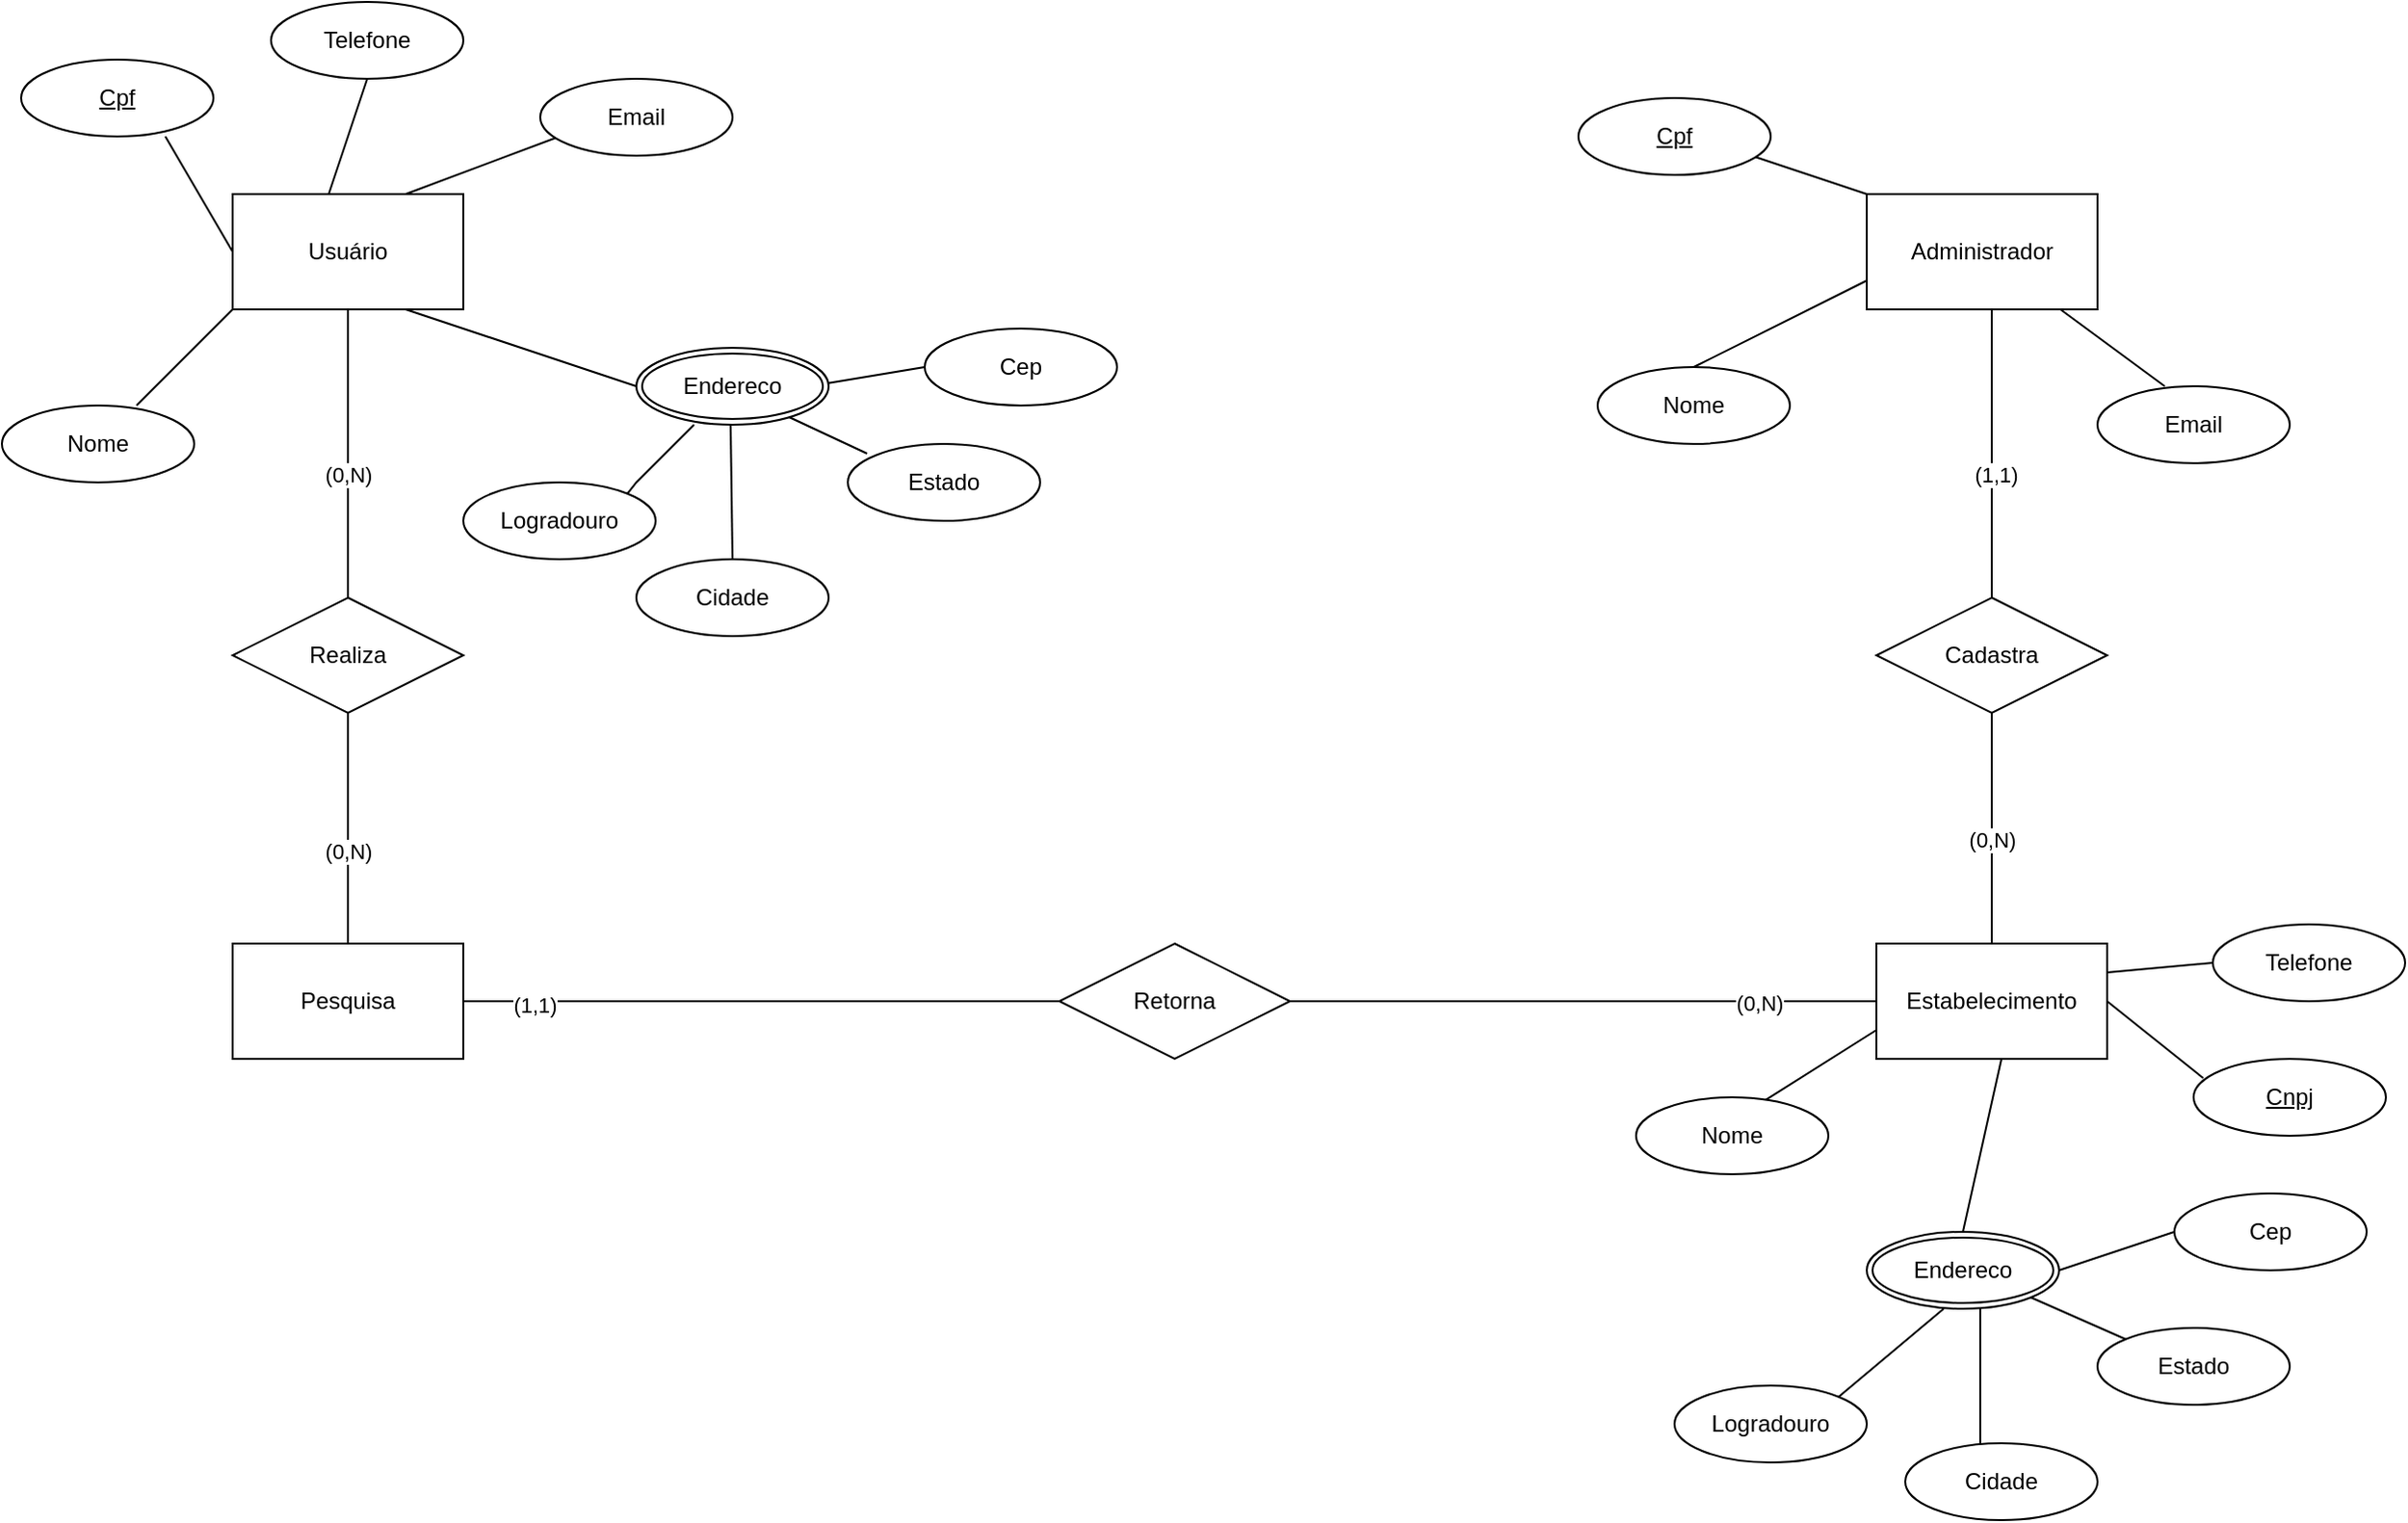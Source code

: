 <mxfile version="24.0.7" type="github">
  <diagram id="R2lEEEUBdFMjLlhIrx00" name="Page-1">
    <mxGraphModel dx="2284" dy="772" grid="1" gridSize="10" guides="1" tooltips="1" connect="1" arrows="1" fold="1" page="1" pageScale="1" pageWidth="850" pageHeight="1100" math="0" shadow="0" extFonts="Permanent Marker^https://fonts.googleapis.com/css?family=Permanent+Marker">
      <root>
        <mxCell id="0" />
        <mxCell id="1" parent="0" />
        <mxCell id="0bj0F2d6VQSBTGt14_5Z-1" value="Usuário" style="rounded=0;whiteSpace=wrap;html=1;" parent="1" vertex="1">
          <mxGeometry x="-490" y="130" width="120" height="60" as="geometry" />
        </mxCell>
        <mxCell id="0bj0F2d6VQSBTGt14_5Z-2" value="Pesquisa" style="rounded=0;whiteSpace=wrap;html=1;" parent="1" vertex="1">
          <mxGeometry x="-490" y="520" width="120" height="60" as="geometry" />
        </mxCell>
        <mxCell id="0bj0F2d6VQSBTGt14_5Z-3" value="Administrador" style="rounded=0;whiteSpace=wrap;html=1;" parent="1" vertex="1">
          <mxGeometry x="360" y="130" width="120" height="60" as="geometry" />
        </mxCell>
        <mxCell id="0bj0F2d6VQSBTGt14_5Z-4" value="Estabelecimento" style="rounded=0;whiteSpace=wrap;html=1;" parent="1" vertex="1">
          <mxGeometry x="365" y="520" width="120" height="60" as="geometry" />
        </mxCell>
        <mxCell id="0bj0F2d6VQSBTGt14_5Z-19" value="" style="endArrow=none;html=1;rounded=0;" parent="1" edge="1">
          <mxGeometry width="50" height="50" relative="1" as="geometry">
            <mxPoint x="-540" y="240" as="sourcePoint" />
            <mxPoint x="-490" y="190" as="targetPoint" />
          </mxGeometry>
        </mxCell>
        <mxCell id="0bj0F2d6VQSBTGt14_5Z-20" value="" style="endArrow=none;html=1;rounded=0;" parent="1" edge="1">
          <mxGeometry width="50" height="50" relative="1" as="geometry">
            <mxPoint x="-400" y="130" as="sourcePoint" />
            <mxPoint x="-320" y="100" as="targetPoint" />
            <Array as="points">
              <mxPoint x="-400" y="130" />
            </Array>
          </mxGeometry>
        </mxCell>
        <mxCell id="0bj0F2d6VQSBTGt14_5Z-21" value="" style="endArrow=none;html=1;rounded=0;exitX=0;exitY=0.5;exitDx=0;exitDy=0;entryX=0.75;entryY=1;entryDx=0;entryDy=0;" parent="1" target="0bj0F2d6VQSBTGt14_5Z-1" edge="1">
          <mxGeometry width="50" height="50" relative="1" as="geometry">
            <mxPoint x="-280" y="230" as="sourcePoint" />
            <mxPoint x="-90" y="120" as="targetPoint" />
            <Array as="points" />
          </mxGeometry>
        </mxCell>
        <mxCell id="0bj0F2d6VQSBTGt14_5Z-25" value="" style="endArrow=none;html=1;rounded=0;" parent="1" target="0bj0F2d6VQSBTGt14_5Z-3" edge="1">
          <mxGeometry width="50" height="50" relative="1" as="geometry">
            <mxPoint x="515" y="230" as="sourcePoint" />
            <mxPoint x="565" y="180" as="targetPoint" />
          </mxGeometry>
        </mxCell>
        <mxCell id="0bj0F2d6VQSBTGt14_5Z-26" value="" style="endArrow=none;html=1;rounded=0;entryX=0.5;entryY=1;entryDx=0;entryDy=0;exitX=0;exitY=0;exitDx=0;exitDy=0;" parent="1" source="0bj0F2d6VQSBTGt14_5Z-3" edge="1">
          <mxGeometry width="50" height="50" relative="1" as="geometry">
            <mxPoint x="310" y="180" as="sourcePoint" />
            <mxPoint x="300" y="110" as="targetPoint" />
          </mxGeometry>
        </mxCell>
        <mxCell id="0bj0F2d6VQSBTGt14_5Z-27" value="" style="endArrow=none;html=1;rounded=0;entryX=0;entryY=0.75;entryDx=0;entryDy=0;" parent="1" target="0bj0F2d6VQSBTGt14_5Z-3" edge="1">
          <mxGeometry width="50" height="50" relative="1" as="geometry">
            <mxPoint x="270" y="220" as="sourcePoint" />
            <mxPoint x="320" y="170" as="targetPoint" />
            <Array as="points" />
          </mxGeometry>
        </mxCell>
        <mxCell id="0bj0F2d6VQSBTGt14_5Z-30" value="Realiza" style="shape=rhombus;perimeter=rhombusPerimeter;whiteSpace=wrap;html=1;align=center;" parent="1" vertex="1">
          <mxGeometry x="-490" y="340" width="120" height="60" as="geometry" />
        </mxCell>
        <mxCell id="0bj0F2d6VQSBTGt14_5Z-31" value="Cadastra" style="shape=rhombus;perimeter=rhombusPerimeter;whiteSpace=wrap;html=1;align=center;" parent="1" vertex="1">
          <mxGeometry x="365" y="340" width="120" height="60" as="geometry" />
        </mxCell>
        <mxCell id="0bj0F2d6VQSBTGt14_5Z-32" value="Retorna" style="shape=rhombus;perimeter=rhombusPerimeter;whiteSpace=wrap;html=1;align=center;" parent="1" vertex="1">
          <mxGeometry x="-60" y="520" width="120" height="60" as="geometry" />
        </mxCell>
        <mxCell id="0bj0F2d6VQSBTGt14_5Z-34" value="Cpf" style="ellipse;whiteSpace=wrap;html=1;align=center;fontStyle=4;" parent="1" vertex="1">
          <mxGeometry x="-600" y="60" width="100" height="40" as="geometry" />
        </mxCell>
        <mxCell id="0bj0F2d6VQSBTGt14_5Z-35" value="Logradouro" style="ellipse;whiteSpace=wrap;html=1;align=center;" parent="1" vertex="1">
          <mxGeometry x="-370" y="280" width="100" height="40" as="geometry" />
        </mxCell>
        <mxCell id="0bj0F2d6VQSBTGt14_5Z-38" value="Estado" style="ellipse;whiteSpace=wrap;html=1;align=center;" parent="1" vertex="1">
          <mxGeometry x="-170" y="260" width="100" height="40" as="geometry" />
        </mxCell>
        <mxCell id="0bj0F2d6VQSBTGt14_5Z-39" value="Cidade" style="ellipse;whiteSpace=wrap;html=1;align=center;" parent="1" vertex="1">
          <mxGeometry x="-280" y="320" width="100" height="40" as="geometry" />
        </mxCell>
        <mxCell id="0bj0F2d6VQSBTGt14_5Z-40" value="Cep" style="ellipse;whiteSpace=wrap;html=1;align=center;" parent="1" vertex="1">
          <mxGeometry x="-130" y="200" width="100" height="40" as="geometry" />
        </mxCell>
        <mxCell id="0bj0F2d6VQSBTGt14_5Z-41" value="" style="endArrow=none;html=1;rounded=0;exitX=1;exitY=0;exitDx=0;exitDy=0;" parent="1" source="0bj0F2d6VQSBTGt14_5Z-35" edge="1">
          <mxGeometry width="50" height="50" relative="1" as="geometry">
            <mxPoint x="-300" y="300" as="sourcePoint" />
            <mxPoint x="-250" y="250" as="targetPoint" />
            <Array as="points">
              <mxPoint x="-280" y="280" />
            </Array>
          </mxGeometry>
        </mxCell>
        <mxCell id="0bj0F2d6VQSBTGt14_5Z-42" value="" style="endArrow=none;html=1;rounded=0;entryX=0.59;entryY=0.95;entryDx=0;entryDy=0;entryPerimeter=0;exitX=0.5;exitY=0;exitDx=0;exitDy=0;" parent="1" source="0bj0F2d6VQSBTGt14_5Z-39" edge="1">
          <mxGeometry width="50" height="50" relative="1" as="geometry">
            <mxPoint x="-230" y="325" as="sourcePoint" />
            <mxPoint x="-231" y="248" as="targetPoint" />
          </mxGeometry>
        </mxCell>
        <mxCell id="0bj0F2d6VQSBTGt14_5Z-44" value="" style="endArrow=none;html=1;rounded=0;exitX=0;exitY=0.5;exitDx=0;exitDy=0;" parent="1" source="0bj0F2d6VQSBTGt14_5Z-1" edge="1">
          <mxGeometry width="50" height="50" relative="1" as="geometry">
            <mxPoint x="-575" y="150" as="sourcePoint" />
            <mxPoint x="-525" y="100" as="targetPoint" />
          </mxGeometry>
        </mxCell>
        <mxCell id="0bj0F2d6VQSBTGt14_5Z-45" value="" style="endArrow=none;html=1;rounded=0;exitX=1;exitY=1;exitDx=0;exitDy=0;" parent="1" edge="1">
          <mxGeometry width="50" height="50" relative="1" as="geometry">
            <mxPoint x="-204.645" y="244.142" as="sourcePoint" />
            <mxPoint x="-160" y="265" as="targetPoint" />
          </mxGeometry>
        </mxCell>
        <mxCell id="0bj0F2d6VQSBTGt14_5Z-46" value="" style="endArrow=none;html=1;rounded=0;exitX=1;exitY=0.5;exitDx=0;exitDy=0;entryX=0;entryY=0.5;entryDx=0;entryDy=0;" parent="1" target="0bj0F2d6VQSBTGt14_5Z-40" edge="1">
          <mxGeometry width="50" height="50" relative="1" as="geometry">
            <mxPoint x="-190" y="230" as="sourcePoint" />
            <mxPoint x="-120" y="210" as="targetPoint" />
            <Array as="points" />
          </mxGeometry>
        </mxCell>
        <mxCell id="0bj0F2d6VQSBTGt14_5Z-47" value="Email" style="ellipse;whiteSpace=wrap;html=1;align=center;" parent="1" vertex="1">
          <mxGeometry x="-330" y="70" width="100" height="40" as="geometry" />
        </mxCell>
        <mxCell id="0bj0F2d6VQSBTGt14_5Z-48" value="Nome" style="ellipse;whiteSpace=wrap;html=1;align=center;" parent="1" vertex="1">
          <mxGeometry x="-610" y="240" width="100" height="40" as="geometry" />
        </mxCell>
        <mxCell id="0bj0F2d6VQSBTGt14_5Z-50" value="Nome" style="ellipse;whiteSpace=wrap;html=1;align=center;" parent="1" vertex="1">
          <mxGeometry x="220" y="220" width="100" height="40" as="geometry" />
        </mxCell>
        <mxCell id="0bj0F2d6VQSBTGt14_5Z-52" value="Logradouro" style="ellipse;whiteSpace=wrap;html=1;align=center;" parent="1" vertex="1">
          <mxGeometry x="260" y="750" width="100" height="40" as="geometry" />
        </mxCell>
        <mxCell id="0bj0F2d6VQSBTGt14_5Z-53" value="Email" style="ellipse;whiteSpace=wrap;html=1;align=center;" parent="1" vertex="1">
          <mxGeometry x="480" y="230" width="100" height="40" as="geometry" />
        </mxCell>
        <mxCell id="0bj0F2d6VQSBTGt14_5Z-54" value="Estado" style="ellipse;whiteSpace=wrap;html=1;align=center;" parent="1" vertex="1">
          <mxGeometry x="480" y="720" width="100" height="40" as="geometry" />
        </mxCell>
        <mxCell id="0bj0F2d6VQSBTGt14_5Z-55" value="Cidade" style="ellipse;whiteSpace=wrap;html=1;align=center;" parent="1" vertex="1">
          <mxGeometry x="380" y="780" width="100" height="40" as="geometry" />
        </mxCell>
        <mxCell id="0bj0F2d6VQSBTGt14_5Z-56" value="" style="endArrow=none;html=1;rounded=0;exitX=1;exitY=0;exitDx=0;exitDy=0;" parent="1" source="0bj0F2d6VQSBTGt14_5Z-52" edge="1">
          <mxGeometry width="50" height="50" relative="1" as="geometry">
            <mxPoint x="350" y="760" as="sourcePoint" />
            <mxPoint x="400" y="710" as="targetPoint" />
            <Array as="points" />
          </mxGeometry>
        </mxCell>
        <mxCell id="0bj0F2d6VQSBTGt14_5Z-57" value="" style="endArrow=none;html=1;rounded=0;entryX=0.59;entryY=0.95;entryDx=0;entryDy=0;entryPerimeter=0;" parent="1" edge="1">
          <mxGeometry width="50" height="50" relative="1" as="geometry">
            <mxPoint x="419" y="780" as="sourcePoint" />
            <mxPoint x="419" y="708" as="targetPoint" />
          </mxGeometry>
        </mxCell>
        <mxCell id="0bj0F2d6VQSBTGt14_5Z-58" value="" style="endArrow=none;html=1;rounded=0;exitX=1;exitY=1;exitDx=0;exitDy=0;entryX=0;entryY=0;entryDx=0;entryDy=0;" parent="1" target="0bj0F2d6VQSBTGt14_5Z-54" edge="1">
          <mxGeometry width="50" height="50" relative="1" as="geometry">
            <mxPoint x="445.355" y="704.142" as="sourcePoint" />
            <mxPoint x="490" y="725" as="targetPoint" />
          </mxGeometry>
        </mxCell>
        <mxCell id="0bj0F2d6VQSBTGt14_5Z-59" value="" style="endArrow=none;html=1;rounded=0;exitX=0.5;exitY=0;exitDx=0;exitDy=0;entryX=0.542;entryY=1;entryDx=0;entryDy=0;entryPerimeter=0;" parent="1" source="nszzNZFYslEpB97Wj6SY-19" target="0bj0F2d6VQSBTGt14_5Z-4" edge="1">
          <mxGeometry width="50" height="50" relative="1" as="geometry">
            <mxPoint x="418" y="667" as="sourcePoint" />
            <mxPoint x="505" y="660" as="targetPoint" />
            <Array as="points" />
          </mxGeometry>
        </mxCell>
        <mxCell id="0bj0F2d6VQSBTGt14_5Z-61" value="Cep" style="ellipse;whiteSpace=wrap;html=1;align=center;" parent="1" vertex="1">
          <mxGeometry x="520" y="650" width="100" height="40" as="geometry" />
        </mxCell>
        <mxCell id="0bj0F2d6VQSBTGt14_5Z-63" value="" style="endArrow=none;html=1;rounded=0;exitX=1;exitY=0.5;exitDx=0;exitDy=0;entryX=0;entryY=0.5;entryDx=0;entryDy=0;" parent="1" edge="1">
          <mxGeometry width="50" height="50" relative="1" as="geometry">
            <mxPoint x="460" y="690" as="sourcePoint" />
            <mxPoint x="520" y="670" as="targetPoint" />
          </mxGeometry>
        </mxCell>
        <mxCell id="0bj0F2d6VQSBTGt14_5Z-64" value="" style="endArrow=none;html=1;rounded=0;exitX=1;exitY=0.5;exitDx=0;exitDy=0;entryX=0.05;entryY=0.25;entryDx=0;entryDy=0;entryPerimeter=0;" parent="1" source="0bj0F2d6VQSBTGt14_5Z-4" target="nszzNZFYslEpB97Wj6SY-20" edge="1">
          <mxGeometry width="50" height="50" relative="1" as="geometry">
            <mxPoint x="455" y="520" as="sourcePoint" />
            <mxPoint x="520" y="590" as="targetPoint" />
          </mxGeometry>
        </mxCell>
        <mxCell id="0bj0F2d6VQSBTGt14_5Z-67" value="" style="endArrow=none;html=1;rounded=0;exitX=1;exitY=0;exitDx=0;exitDy=0;entryX=0;entryY=0.75;entryDx=0;entryDy=0;" parent="1" target="0bj0F2d6VQSBTGt14_5Z-4" edge="1">
          <mxGeometry width="50" height="50" relative="1" as="geometry">
            <mxPoint x="300.355" y="605.858" as="sourcePoint" />
            <mxPoint x="375" y="560" as="targetPoint" />
          </mxGeometry>
        </mxCell>
        <mxCell id="0bj0F2d6VQSBTGt14_5Z-68" value="Nome" style="ellipse;whiteSpace=wrap;html=1;align=center;" parent="1" vertex="1">
          <mxGeometry x="240" y="600" width="100" height="40" as="geometry" />
        </mxCell>
        <mxCell id="nszzNZFYslEpB97Wj6SY-1" value="" style="endArrow=none;html=1;rounded=0;exitX=0.5;exitY=0;exitDx=0;exitDy=0;" parent="1" source="0bj0F2d6VQSBTGt14_5Z-31" edge="1">
          <mxGeometry width="50" height="50" relative="1" as="geometry">
            <mxPoint x="375" y="240" as="sourcePoint" />
            <mxPoint x="425" y="190" as="targetPoint" />
            <Array as="points" />
          </mxGeometry>
        </mxCell>
        <mxCell id="nszzNZFYslEpB97Wj6SY-7" value="(1,1)" style="edgeLabel;html=1;align=center;verticalAlign=middle;resizable=0;points=[];" parent="nszzNZFYslEpB97Wj6SY-1" vertex="1" connectable="0">
          <mxGeometry x="-0.147" y="-2" relative="1" as="geometry">
            <mxPoint as="offset" />
          </mxGeometry>
        </mxCell>
        <mxCell id="nszzNZFYslEpB97Wj6SY-2" value="" style="endArrow=none;html=1;rounded=0;exitX=0.5;exitY=0;exitDx=0;exitDy=0;" parent="1" source="0bj0F2d6VQSBTGt14_5Z-4" edge="1">
          <mxGeometry width="50" height="50" relative="1" as="geometry">
            <mxPoint x="375" y="450" as="sourcePoint" />
            <mxPoint x="425" y="400" as="targetPoint" />
          </mxGeometry>
        </mxCell>
        <mxCell id="nszzNZFYslEpB97Wj6SY-6" value="(0,N)" style="edgeLabel;html=1;align=center;verticalAlign=middle;resizable=0;points=[];" parent="nszzNZFYslEpB97Wj6SY-2" vertex="1" connectable="0">
          <mxGeometry x="-0.1" relative="1" as="geometry">
            <mxPoint as="offset" />
          </mxGeometry>
        </mxCell>
        <mxCell id="nszzNZFYslEpB97Wj6SY-8" value="" style="endArrow=none;html=1;rounded=0;entryX=0.5;entryY=1;entryDx=0;entryDy=0;exitX=0.5;exitY=0;exitDx=0;exitDy=0;" parent="1" source="0bj0F2d6VQSBTGt14_5Z-2" target="0bj0F2d6VQSBTGt14_5Z-30" edge="1">
          <mxGeometry width="50" height="50" relative="1" as="geometry">
            <mxPoint x="-430" y="510" as="sourcePoint" />
            <mxPoint x="-430" y="410" as="targetPoint" />
          </mxGeometry>
        </mxCell>
        <mxCell id="nszzNZFYslEpB97Wj6SY-10" value="(0,N)" style="edgeLabel;html=1;align=center;verticalAlign=middle;resizable=0;points=[];" parent="nszzNZFYslEpB97Wj6SY-8" vertex="1" connectable="0">
          <mxGeometry x="-0.2" relative="1" as="geometry">
            <mxPoint as="offset" />
          </mxGeometry>
        </mxCell>
        <mxCell id="nszzNZFYslEpB97Wj6SY-9" value="" style="endArrow=none;html=1;rounded=0;" parent="1" target="0bj0F2d6VQSBTGt14_5Z-1" edge="1">
          <mxGeometry width="50" height="50" relative="1" as="geometry">
            <mxPoint x="-430" y="340" as="sourcePoint" />
            <mxPoint x="-380" y="290" as="targetPoint" />
          </mxGeometry>
        </mxCell>
        <mxCell id="nszzNZFYslEpB97Wj6SY-11" value="(0,N)" style="edgeLabel;html=1;align=center;verticalAlign=middle;resizable=0;points=[];" parent="nszzNZFYslEpB97Wj6SY-9" vertex="1" connectable="0">
          <mxGeometry x="-0.147" relative="1" as="geometry">
            <mxPoint as="offset" />
          </mxGeometry>
        </mxCell>
        <mxCell id="nszzNZFYslEpB97Wj6SY-16" value="" style="endArrow=none;html=1;rounded=0;entryX=0;entryY=0.5;entryDx=0;entryDy=0;" parent="1" target="0bj0F2d6VQSBTGt14_5Z-4" edge="1">
          <mxGeometry width="50" height="50" relative="1" as="geometry">
            <mxPoint x="60" y="550" as="sourcePoint" />
            <mxPoint x="360" y="550" as="targetPoint" />
          </mxGeometry>
        </mxCell>
        <mxCell id="nszzNZFYslEpB97Wj6SY-22" value="(0,N)" style="edgeLabel;html=1;align=center;verticalAlign=middle;resizable=0;points=[];" parent="nszzNZFYslEpB97Wj6SY-16" vertex="1" connectable="0">
          <mxGeometry x="0.6" y="-1" relative="1" as="geometry">
            <mxPoint as="offset" />
          </mxGeometry>
        </mxCell>
        <mxCell id="nszzNZFYslEpB97Wj6SY-17" value="" style="endArrow=none;html=1;rounded=0;exitX=1;exitY=0.5;exitDx=0;exitDy=0;" parent="1" source="0bj0F2d6VQSBTGt14_5Z-2" edge="1">
          <mxGeometry width="50" height="50" relative="1" as="geometry">
            <mxPoint x="-110" y="600" as="sourcePoint" />
            <mxPoint x="-60" y="550" as="targetPoint" />
          </mxGeometry>
        </mxCell>
        <mxCell id="nszzNZFYslEpB97Wj6SY-24" value="(1,1)" style="edgeLabel;html=1;align=center;verticalAlign=middle;resizable=0;points=[];" parent="nszzNZFYslEpB97Wj6SY-17" vertex="1" connectable="0">
          <mxGeometry x="-0.761" y="-2" relative="1" as="geometry">
            <mxPoint as="offset" />
          </mxGeometry>
        </mxCell>
        <mxCell id="nszzNZFYslEpB97Wj6SY-18" value="Endereco" style="ellipse;shape=doubleEllipse;margin=3;whiteSpace=wrap;html=1;align=center;" parent="1" vertex="1">
          <mxGeometry x="-280" y="210" width="100" height="40" as="geometry" />
        </mxCell>
        <mxCell id="nszzNZFYslEpB97Wj6SY-19" value="Endereco" style="ellipse;shape=doubleEllipse;margin=3;whiteSpace=wrap;html=1;align=center;" parent="1" vertex="1">
          <mxGeometry x="360" y="670" width="100" height="40" as="geometry" />
        </mxCell>
        <mxCell id="nszzNZFYslEpB97Wj6SY-20" value="Cnpj" style="ellipse;whiteSpace=wrap;html=1;align=center;fontStyle=4;" parent="1" vertex="1">
          <mxGeometry x="530" y="580" width="100" height="40" as="geometry" />
        </mxCell>
        <mxCell id="nszzNZFYslEpB97Wj6SY-21" value="Cpf" style="ellipse;whiteSpace=wrap;html=1;align=center;fontStyle=4;" parent="1" vertex="1">
          <mxGeometry x="210" y="80" width="100" height="40" as="geometry" />
        </mxCell>
        <mxCell id="67Tqn8S0hiEDhfpJIAWo-2" value="Telefone" style="ellipse;whiteSpace=wrap;html=1;align=center;" vertex="1" parent="1">
          <mxGeometry x="-470" y="30" width="100" height="40" as="geometry" />
        </mxCell>
        <mxCell id="67Tqn8S0hiEDhfpJIAWo-4" value="" style="endArrow=none;html=1;rounded=0;entryX=0.5;entryY=1;entryDx=0;entryDy=0;" edge="1" parent="1" target="67Tqn8S0hiEDhfpJIAWo-2">
          <mxGeometry width="50" height="50" relative="1" as="geometry">
            <mxPoint x="-440" y="130" as="sourcePoint" />
            <mxPoint x="-390" y="80" as="targetPoint" />
          </mxGeometry>
        </mxCell>
        <mxCell id="67Tqn8S0hiEDhfpJIAWo-5" value="Telefone" style="ellipse;whiteSpace=wrap;html=1;align=center;" vertex="1" parent="1">
          <mxGeometry x="540" y="510" width="100" height="40" as="geometry" />
        </mxCell>
        <mxCell id="67Tqn8S0hiEDhfpJIAWo-6" value="" style="endArrow=none;html=1;rounded=0;entryX=0;entryY=0.5;entryDx=0;entryDy=0;exitX=1;exitY=0.25;exitDx=0;exitDy=0;" edge="1" parent="1" source="0bj0F2d6VQSBTGt14_5Z-4" target="67Tqn8S0hiEDhfpJIAWo-5">
          <mxGeometry width="50" height="50" relative="1" as="geometry">
            <mxPoint x="485" y="520" as="sourcePoint" />
            <mxPoint x="535" y="470" as="targetPoint" />
            <Array as="points" />
          </mxGeometry>
        </mxCell>
      </root>
    </mxGraphModel>
  </diagram>
</mxfile>
